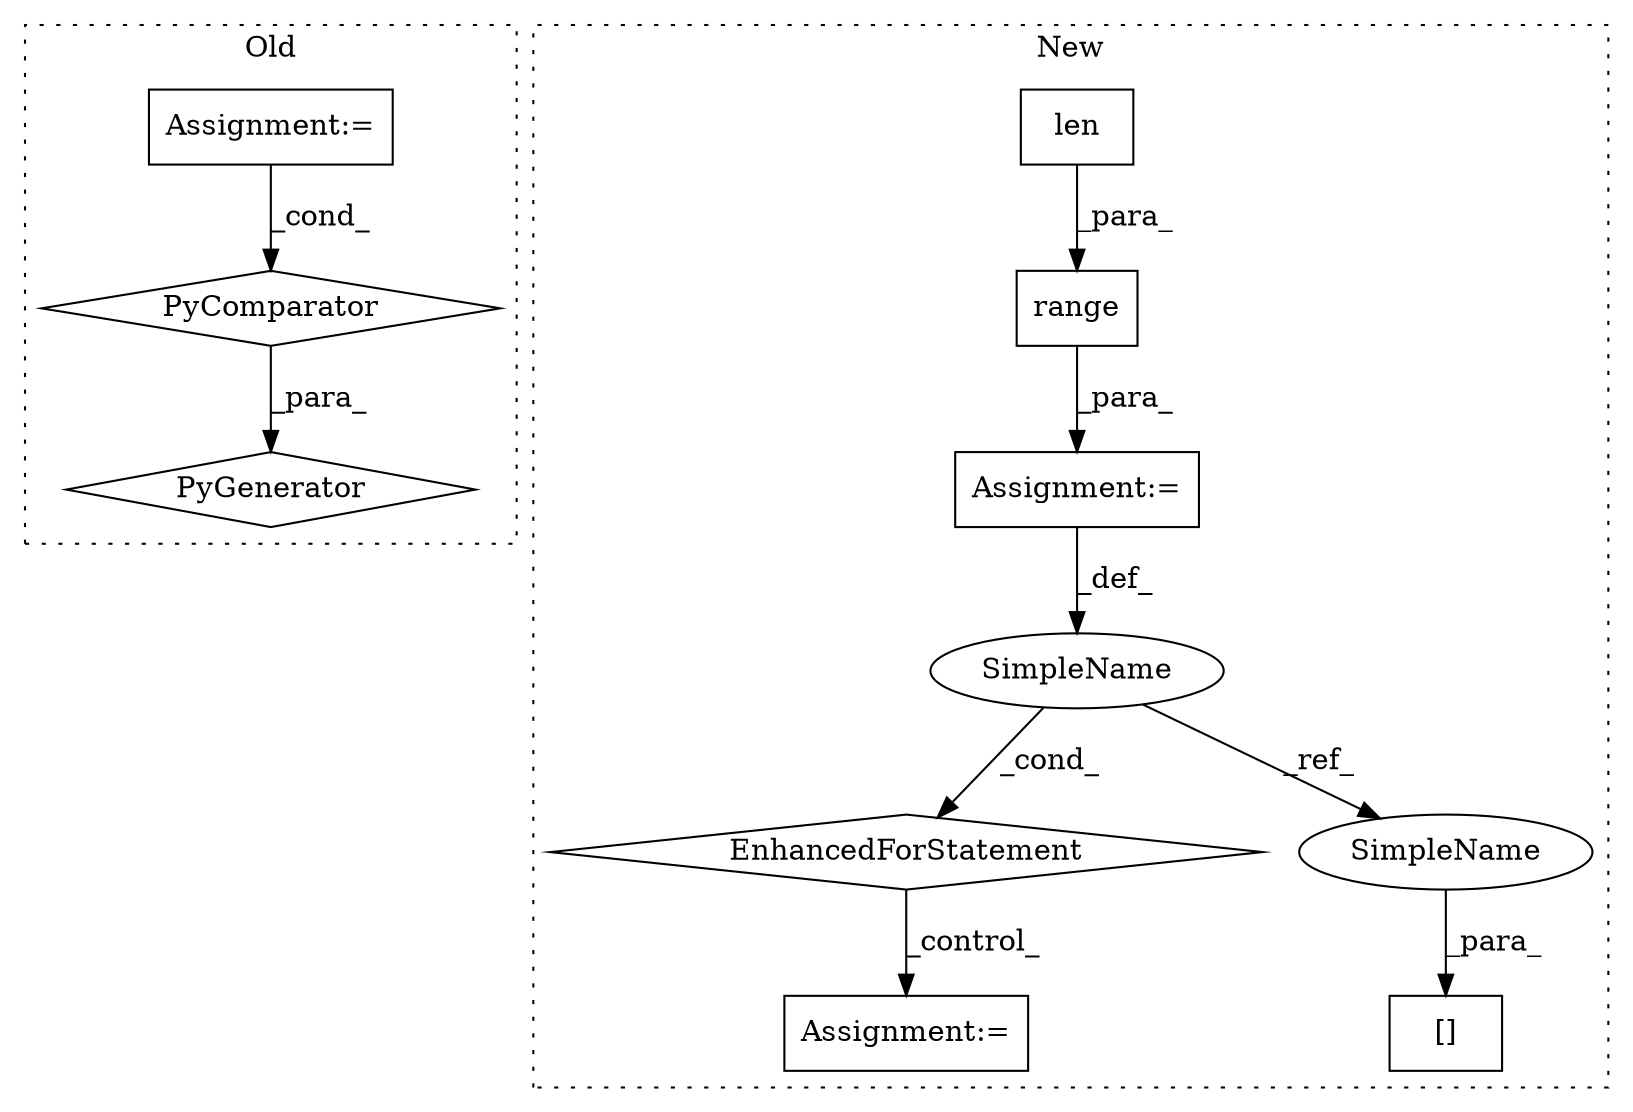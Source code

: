 digraph G {
subgraph cluster0 {
1 [label="PyGenerator" a="107" s="2102" l="109" shape="diamond"];
3 [label="PyComparator" a="113" s="2173" l="32" shape="diamond"];
4 [label="Assignment:=" a="7" s="2173" l="32" shape="box"];
label = "Old";
style="dotted";
}
subgraph cluster1 {
2 [label="range" a="32" s="3037,3065" l="6,1" shape="box"];
5 [label="Assignment:=" a="7" s="2972,3066" l="57,2" shape="box"];
6 [label="EnhancedForStatement" a="70" s="2972,3066" l="57,2" shape="diamond"];
7 [label="SimpleName" a="42" s="3033" l="1" shape="ellipse"];
8 [label="Assignment:=" a="7" s="3137" l="1" shape="box"];
9 [label="len" a="32" s="3045,3064" l="4,1" shape="box"];
10 [label="[]" a="2" s="3082,3099" l="16,1" shape="box"];
11 [label="SimpleName" a="42" s="3098" l="1" shape="ellipse"];
label = "New";
style="dotted";
}
2 -> 5 [label="_para_"];
3 -> 1 [label="_para_"];
4 -> 3 [label="_cond_"];
5 -> 7 [label="_def_"];
6 -> 8 [label="_control_"];
7 -> 6 [label="_cond_"];
7 -> 11 [label="_ref_"];
9 -> 2 [label="_para_"];
11 -> 10 [label="_para_"];
}